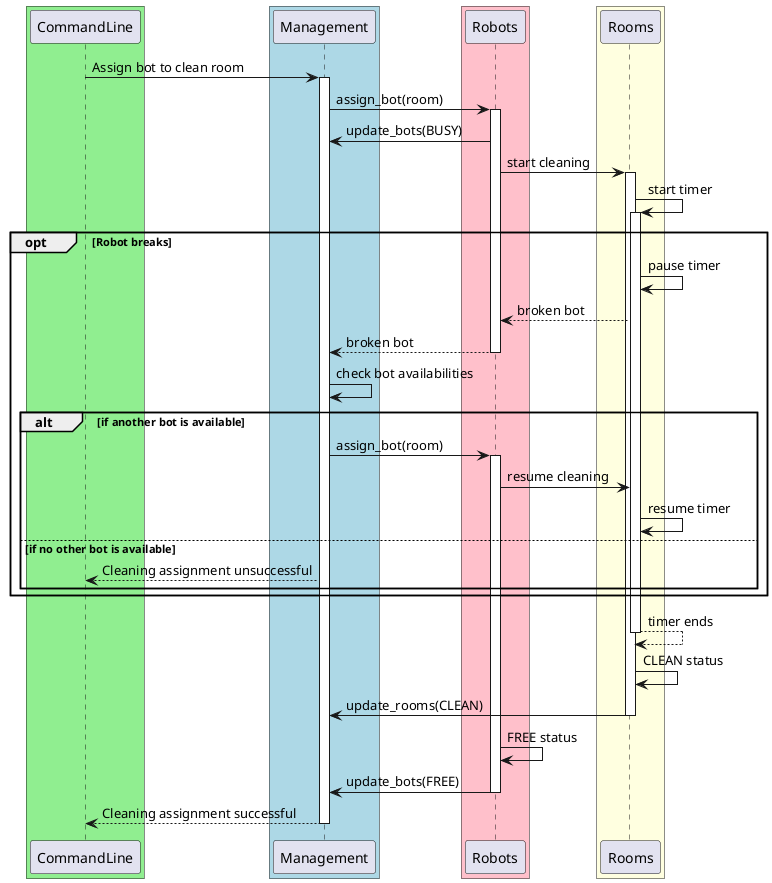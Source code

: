 @startuml
!define RECTANGLE class

box #LightGreen
  participant CommandLine as CLI
end box

box #LightBlue
  participant Management as M
end box

box #Pink
  participant Robots as Bot
end box

box #LightYellow
  participant Rooms as R
end box

CLI -> M : Assign bot to clean room
activate M
M -> Bot : assign_bot(room)
activate Bot
Bot -> M : update_bots(BUSY)
Bot -> R : start cleaning
activate R
R -> R: start timer
activate R

opt Robot breaks
  R -> R: pause timer
  R --> Bot: broken bot
  Bot --> M : broken bot
  deactivate Bot
  M -> M: check bot availabilities
  alt if another bot is available
    M -> Bot : assign_bot(room)
    activate Bot
    Bot -> R : resume cleaning
    R -> R: resume timer
  else if no other bot is available
    M --> CLI : Cleaning assignment unsuccessful
  end
end
R --> R: timer ends
deactivate R
R -> R: CLEAN status
R -> M: update_rooms(CLEAN)
deactivate R
Bot -> Bot: FREE status
Bot -> M: update_bots(FREE)
deactivate Bot
M --> CLI : Cleaning assignment successful
deactivate M
@enduml

